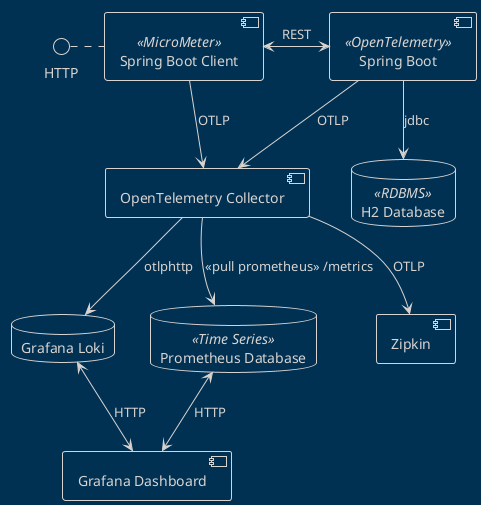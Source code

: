 @startuml
!theme blueprint

interface HTTP
component "Spring Boot" <<OpenTelemetry>> as springBoot
component "Spring Boot Client" <<MicroMeter>> as springBootClient
component "OpenTelemetry Collector" as otelCollector
database "Prometheus Database" as prometheus <<Time Series>>
component "Grafana Dashboard" as grafana
component "Zipkin" as jaeger
database "Grafana Loki" as loki

database "H2 Database" as books <<RDBMS>>

HTTP .right. springBootClient
springBoot -down-> books : jdbc
springBootClient <-right-> springBoot : REST

springBoot -down-> otelCollector : OTLP
springBootClient -down-> otelCollector : OTLP

otelCollector -down-> prometheus : <<pull prometheus>> /metrics
otelCollector -down-> jaeger : OTLP
otelCollector -down-> loki : otlphttp
grafana <-up-> prometheus : HTTP
grafana <-up-> loki : HTTP
@enduml

